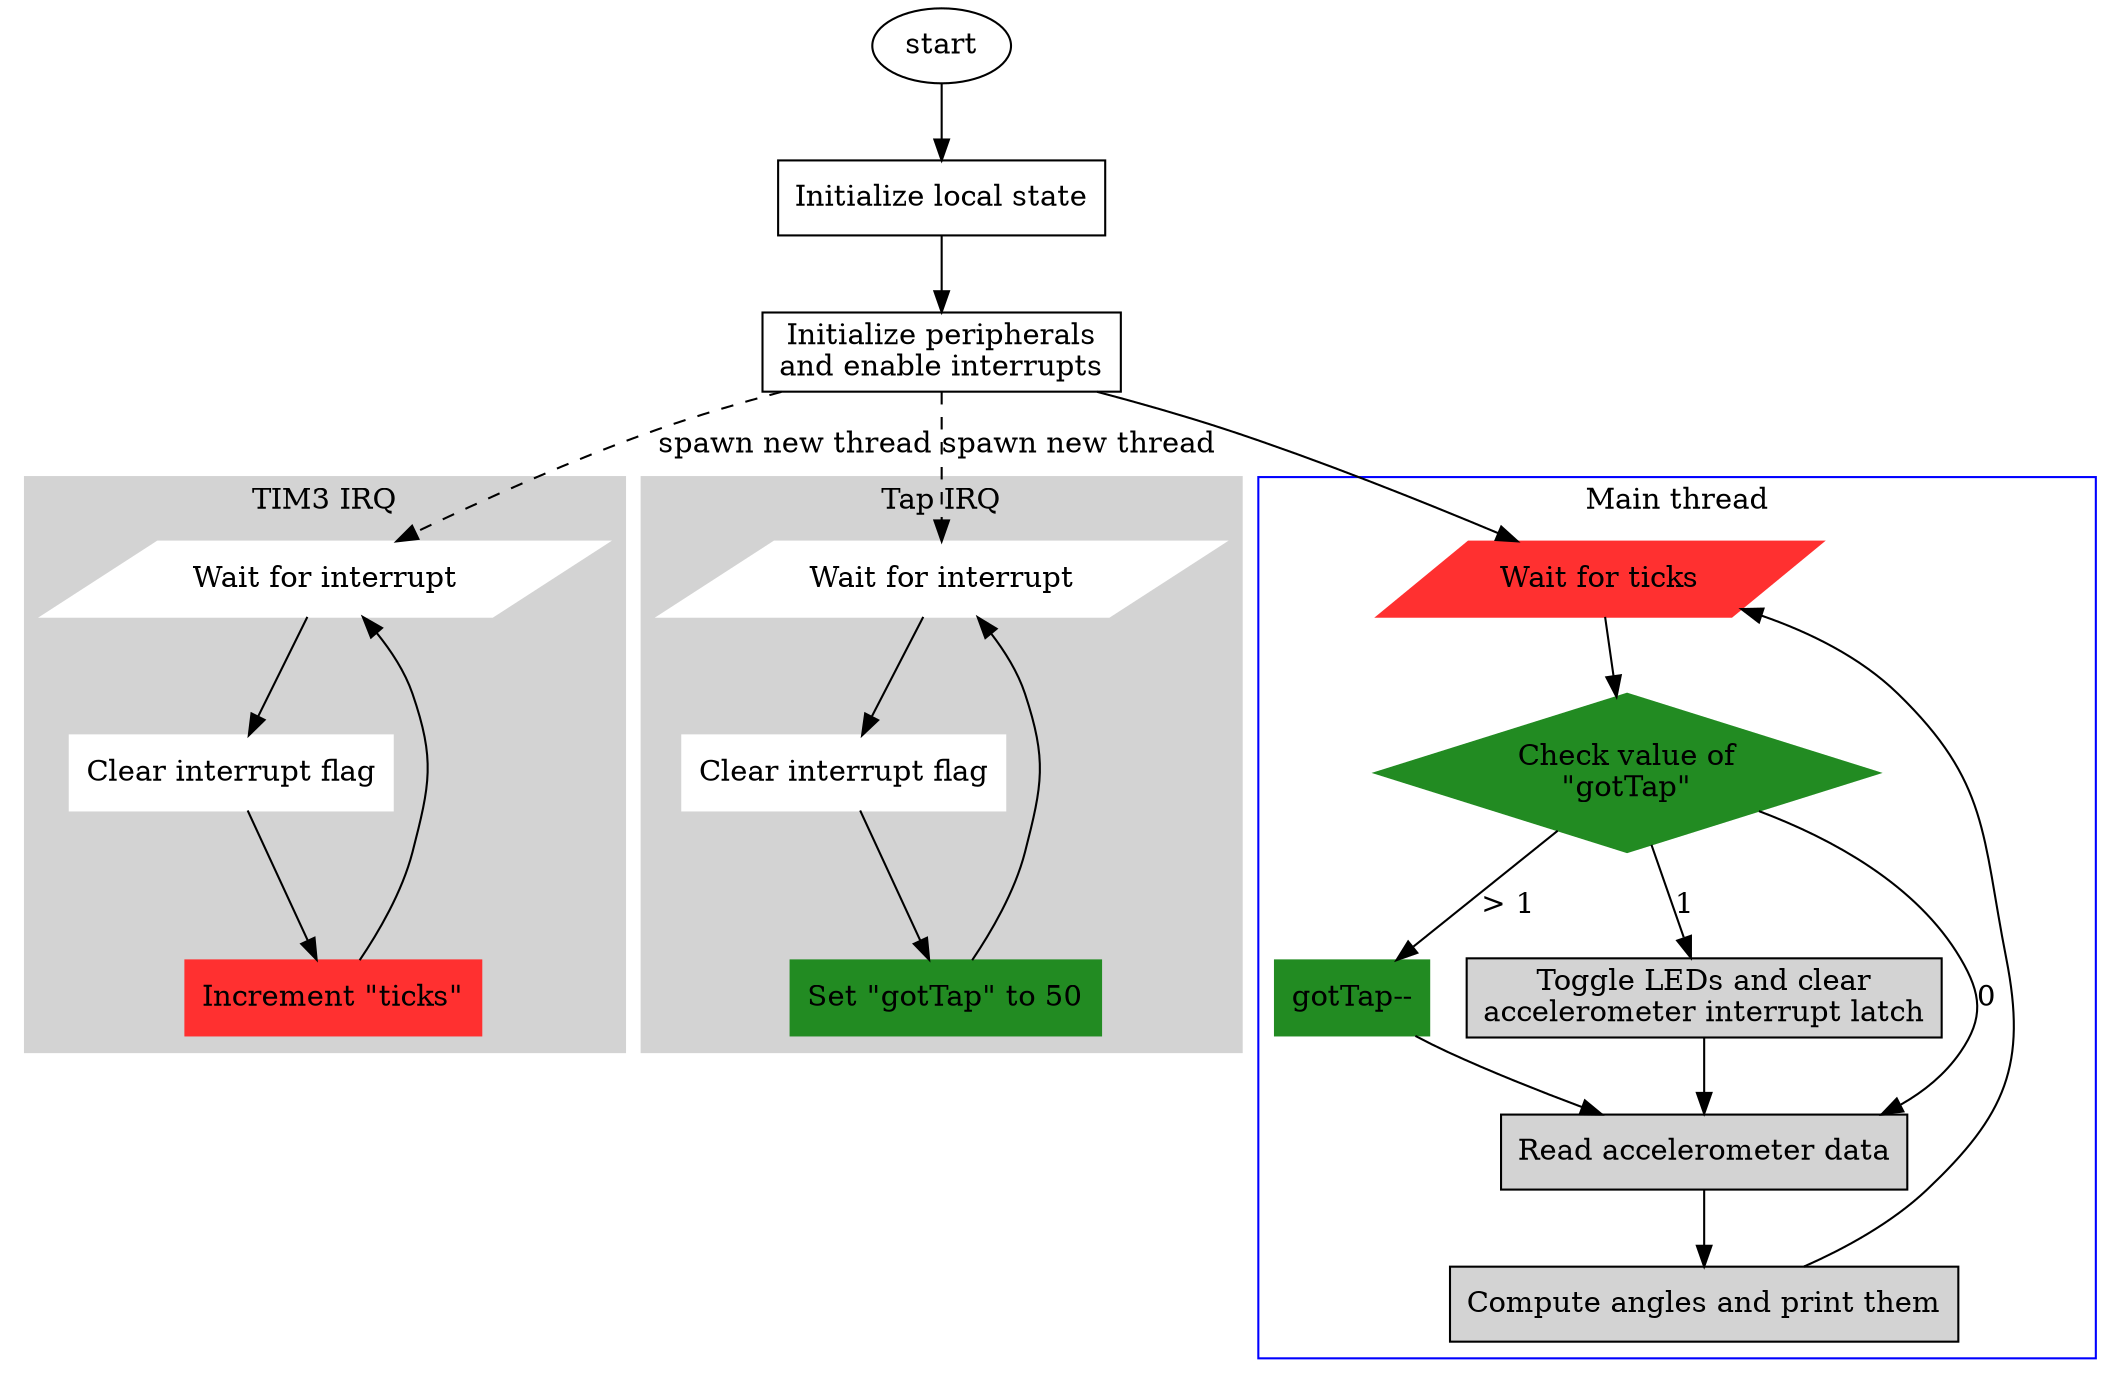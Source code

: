 digraph mainFlowchart {

	node [shape=box];
	initA [label="Initialize local state"];
	initB [label="Initialize peripherals\nand enable interrupts"];

	start [shape=oval]
	start -> initA -> initB;
	
	subgraph cluster_time_irq{
		style=filled;
		color=lightgrey;
		node [style=filled,color=white];
		ti0 [shape=parallelogram, label = "Wait for interrupt"];
		ti1 [label="Clear interrupt flag"];
		ti2 [label="Increment \"ticks\"", color=firebrick1];
		ti0 -> ti1 -> ti2;
		ti2 -> ti0 [contraint=false];
		label = "TIM3 IRQ";
	}
	
	subgraph cluster_tap_irq{
		style=filled;
		color=lightgrey;
		node [style=filled,color=white];
		ta0 [shape=parallelogram, label = "Wait for interrupt"];
		ta1 [label="Clear interrupt flag"];
		ta2 [label="Set \"gotTap\" to 50", color=forestgreen];
		ta0 -> ta1 -> ta2;
		ta2 -> ta0 [contraint=false];
		label = "Tap IRQ";
	}

	subgraph cluster_main {
		node [style=filled];
		m0 [label="Wait for ticks", shape=parallelogram, color=firebrick1];
		m1 [label="Check value of\n\"gotTap\"", shape=diamond, color=forestgreen];
		
		m2 [label="gotTap--", color=forestgreen];
		m3 [label="Toggle LEDs and clear\naccelerometer interrupt latch"];
		
		m4 [label="Read accelerometer data"];
		m5 [label="Pipe it through filter"];
		m5 [label="Compute angles and print them"];
		
		m0 -> m1;
		
		m1 -> m2 [label="> 1"];
		m1 -> m3 [label="1"];
		
		m1 -> m4 [label="0"];
		m2 -> m4;
		m3 -> m4;
		
		m4 -> m5;
		
		m5 -> m0 [constraint=false]
		
		label = "Main thread";
		color=blue
	}
	
	initB -> ti0 [style=dashed, label="spawn new thread"];
	initB -> ta0 [style=dashed, label="spawn new thread"];
	initB -> m0;
}